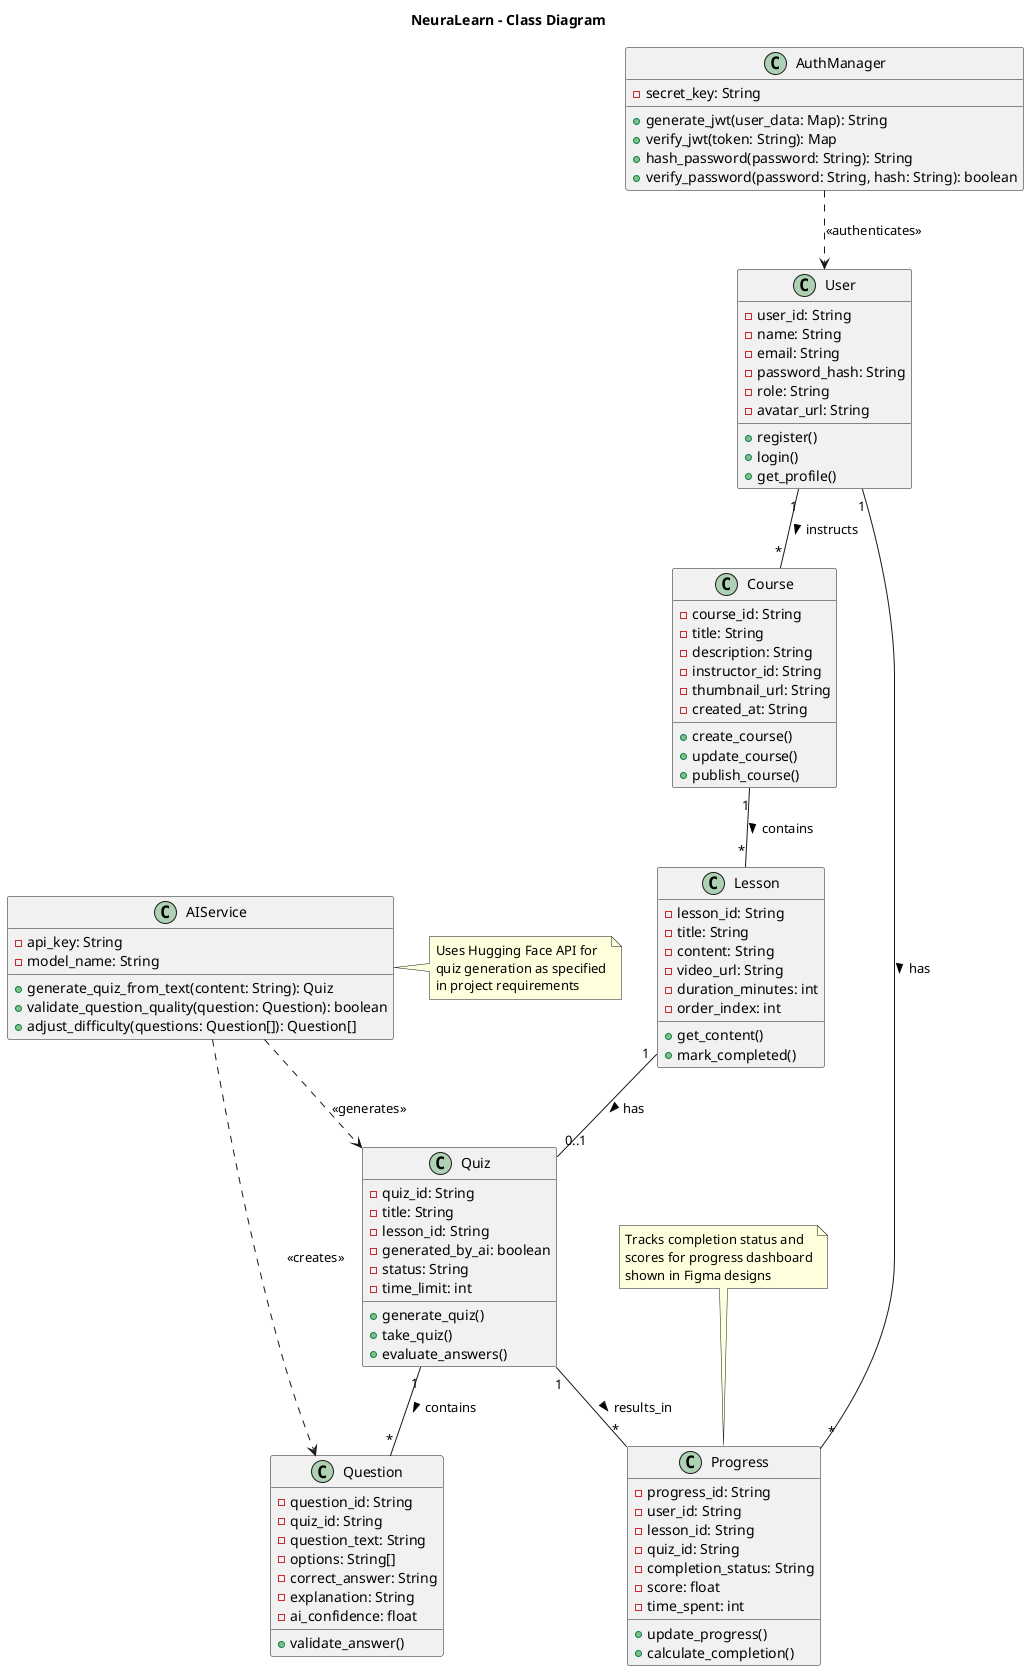 @startuml
title NeuraLearn - Class Diagram

class User {
  - user_id: String
  - name: String
  - email: String
  - password_hash: String
  - role: String
  - avatar_url: String
  + register()
  + login()
  + get_profile()
}

class Course {
  - course_id: String
  - title: String
  - description: String
  - instructor_id: String
  - thumbnail_url: String
  - created_at: String
  + create_course()
  + update_course()
  + publish_course()
}

class Lesson {
  - lesson_id: String
  - title: String
  - content: String
  - video_url: String
  - duration_minutes: int
  - order_index: int
  + get_content()
  + mark_completed()
}

class Quiz {
  - quiz_id: String
  - title: String
  - lesson_id: String
  - generated_by_ai: boolean
  - status: String
  - time_limit: int
  + generate_quiz()
  + take_quiz()
  + evaluate_answers()
}

class Question {
  - question_id: String
  - quiz_id: String
  - question_text: String
  - options: String[]
  - correct_answer: String
  - explanation: String
  - ai_confidence: float
  + validate_answer()
}

class Progress {
  - progress_id: String
  - user_id: String
  - lesson_id: String
  - quiz_id: String
  - completion_status: String
  - score: float
  - time_spent: int
  + update_progress()
  + calculate_completion()
}

class AIService {
  - api_key: String
  - model_name: String
  + generate_quiz_from_text(content: String): Quiz
  + validate_question_quality(question: Question): boolean
  + adjust_difficulty(questions: Question[]): Question[]
}

class AuthManager {
  - secret_key: String
  + generate_jwt(user_data: Map): String
  + verify_jwt(token: String): Map
  + hash_password(password: String): String
  + verify_password(password: String, hash: String): boolean
}

' Relationships
User "1" -- "*" Course : instructs >
User "1" -- "*" Progress : has >
Course "1" -- "*" Lesson : contains >
Lesson "1" -- "0..1" Quiz : has >
Quiz "1" -- "*" Question : contains >
Quiz "1" -- "*" Progress : results_in >
AIService ..> Quiz : <<generates>>
AIService ..> Question : <<creates>>
AuthManager ..> User : <<authenticates>>

note top of Progress
  Tracks completion status and
  scores for progress dashboard
  shown in Figma designs
end note

note right of AIService
  Uses Hugging Face API for
  quiz generation as specified
  in project requirements
end note

@enduml
